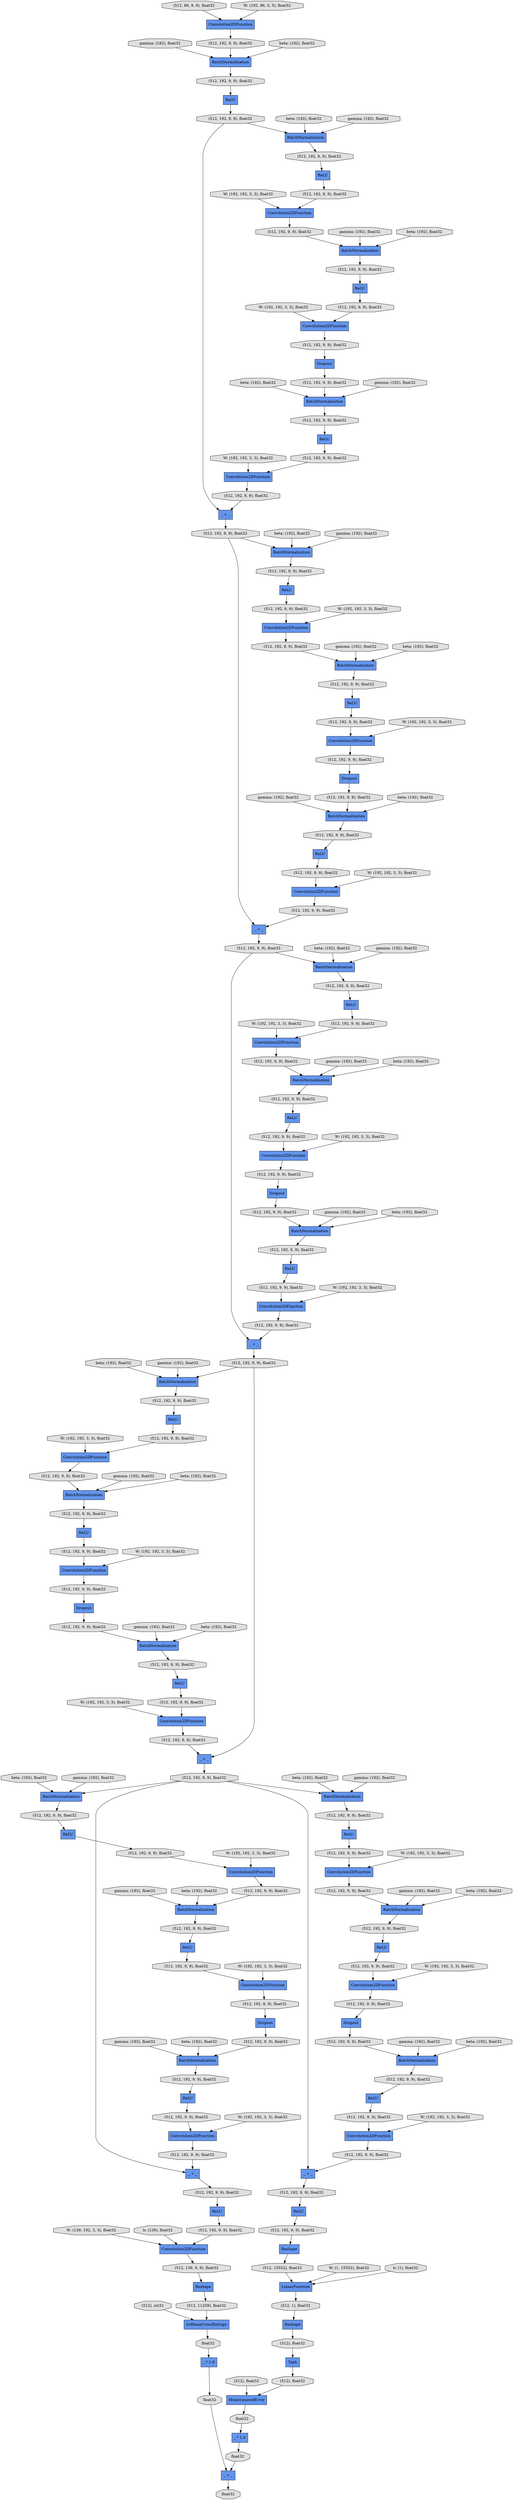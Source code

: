digraph graphname{rankdir=TB;1998488240200 [label="gamma: (192), float32",shape="octagon",fillcolor="#E0E0E0",style="filled"];1992899551360 [label="(512, 192, 9, 9), float32",shape="octagon",fillcolor="#E0E0E0",style="filled"];1998460608640 [label="(512, 192, 9, 9), float32",shape="octagon",fillcolor="#E0E0E0",style="filled"];1992899551416 [label="Convolution2DFunction",shape="record",fillcolor="#6495ED",style="filled"];1998460608696 [label="BatchNormalization",shape="record",fillcolor="#6495ED",style="filled"];1992899551472 [label="ReLU",shape="record",fillcolor="#6495ED",style="filled"];1998460608752 [label="(512, 192, 9, 9), float32",shape="octagon",fillcolor="#E0E0E0",style="filled"];1994442588456 [label="W: (192, 192, 3, 3), float32",shape="octagon",fillcolor="#E0E0E0",style="filled"];1994442211624 [label="gamma: (192), float32",shape="octagon",fillcolor="#E0E0E0",style="filled"];1992899518816 [label="_ + _",shape="record",fillcolor="#6495ED",style="filled"];1992899518872 [label="(512, 192, 9, 9), float32",shape="octagon",fillcolor="#E0E0E0",style="filled"];1998488240592 [label="beta: (192), float32",shape="octagon",fillcolor="#E0E0E0",style="filled"];1992899518928 [label="(512, 192, 9, 9), float32",shape="octagon",fillcolor="#E0E0E0",style="filled"];1992899551752 [label="ReLU",shape="record",fillcolor="#6495ED",style="filled"];1992899518984 [label="Convolution2DFunction",shape="record",fillcolor="#6495ED",style="filled"];1998460609032 [label="ReLU",shape="record",fillcolor="#6495ED",style="filled"];1992899551808 [label="BatchNormalization",shape="record",fillcolor="#6495ED",style="filled"];1998460609088 [label="BatchNormalization",shape="record",fillcolor="#6495ED",style="filled"];1992899551864 [label="(512, 192, 9, 9), float32",shape="octagon",fillcolor="#E0E0E0",style="filled"];1998460609144 [label="(512, 192, 9, 9), float32",shape="octagon",fillcolor="#E0E0E0",style="filled"];1992899551920 [label="Convolution2DFunction",shape="record",fillcolor="#6495ED",style="filled"];1994442588848 [label="W: (192, 192, 3, 3), float32",shape="octagon",fillcolor="#E0E0E0",style="filled"];1998460609200 [label="Convolution2DFunction",shape="record",fillcolor="#6495ED",style="filled"];1992899551976 [label="(512, 192, 9, 9), float32",shape="octagon",fillcolor="#E0E0E0",style="filled"];1992899519208 [label="Convolution2DFunction",shape="record",fillcolor="#6495ED",style="filled"];1998460609256 [label="(512, 192, 9, 9), float32",shape="octagon",fillcolor="#E0E0E0",style="filled"];1998488240928 [label="gamma: (192), float32",shape="octagon",fillcolor="#E0E0E0",style="filled"];1992899552088 [label="(512, 192, 9, 9), float32",shape="octagon",fillcolor="#E0E0E0",style="filled"];1992899519320 [label="(512, 192, 9, 9), float32",shape="octagon",fillcolor="#E0E0E0",style="filled"];1998460609368 [label="(512, 192, 9, 9), float32",shape="octagon",fillcolor="#E0E0E0",style="filled"];1992899519376 [label="(512, 192, 9, 9), float32",shape="octagon",fillcolor="#E0E0E0",style="filled"];1992899552144 [label="BatchNormalization",shape="record",fillcolor="#6495ED",style="filled"];1998460609424 [label="BatchNormalization",shape="record",fillcolor="#6495ED",style="filled"];1992899519488 [label="(512, 192, 9, 9), float32",shape="octagon",fillcolor="#E0E0E0",style="filled"];1992899519544 [label="(512, 192, 9, 9), float32",shape="octagon",fillcolor="#E0E0E0",style="filled"];1994442589240 [label="gamma: (192), float32",shape="octagon",fillcolor="#E0E0E0",style="filled"];1998488241320 [label="beta: (192), float32",shape="octagon",fillcolor="#E0E0E0",style="filled"];1992899519712 [label="ReLU",shape="record",fillcolor="#6495ED",style="filled"];1992899552592 [label="Dropout",shape="record",fillcolor="#6495ED",style="filled"];1998460609872 [label="Dropout",shape="record",fillcolor="#6495ED",style="filled"];1992899552648 [label="(512, 192, 9, 9), float32",shape="octagon",fillcolor="#E0E0E0",style="filled"];1998460609928 [label="(512, 192, 9, 9), float32",shape="octagon",fillcolor="#E0E0E0",style="filled"];1994442589632 [label="beta: (192), float32",shape="octagon",fillcolor="#E0E0E0",style="filled"];1998488241656 [label="gamma: (192), float32",shape="octagon",fillcolor="#E0E0E0",style="filled"];1992899519992 [label="ReLU",shape="record",fillcolor="#6495ED",style="filled"];1992899520048 [label="BatchNormalization",shape="record",fillcolor="#6495ED",style="filled"];1998460610096 [label="(512, 192, 9, 9), float32",shape="octagon",fillcolor="#E0E0E0",style="filled"];1992899552872 [label="(512, 192, 9, 9), float32",shape="octagon",fillcolor="#E0E0E0",style="filled"];1992899520104 [label="(512, 192, 9, 9), float32",shape="octagon",fillcolor="#E0E0E0",style="filled"];1998460610152 [label="(512, 192, 9, 9), float32",shape="octagon",fillcolor="#E0E0E0",style="filled"];1992899520160 [label="Convolution2DFunction",shape="record",fillcolor="#6495ED",style="filled"];1992899520216 [label="(512, 192, 9, 9), float32",shape="octagon",fillcolor="#E0E0E0",style="filled"];1998510827224 [label="Convolution2DFunction",shape="record",fillcolor="#6495ED",style="filled"];1994442589968 [label="gamma: (192), float32",shape="octagon",fillcolor="#E0E0E0",style="filled"];1992899520328 [label="(512, 192, 9, 9), float32",shape="octagon",fillcolor="#E0E0E0",style="filled"];1998460610376 [label="_ + _",shape="record",fillcolor="#6495ED",style="filled"];1998510827336 [label="BatchNormalization",shape="record",fillcolor="#6495ED",style="filled"];1992899520384 [label="BatchNormalization",shape="record",fillcolor="#6495ED",style="filled"];1998488242048 [label="beta: (192), float32",shape="octagon",fillcolor="#E0E0E0",style="filled"];1992899553152 [label="_ + _",shape="record",fillcolor="#6495ED",style="filled"];1992899553208 [label="(512, 192, 9, 9), float32",shape="octagon",fillcolor="#E0E0E0",style="filled"];1998460610488 [label="Convolution2DFunction",shape="record",fillcolor="#6495ED",style="filled"];1998460610432 [label="(512, 192, 9, 9), float32",shape="octagon",fillcolor="#E0E0E0",style="filled"];1998510827392 [label="(512, 86, 9, 9), float32",shape="octagon",fillcolor="#E0E0E0",style="filled"];1992899553264 [label="(512, 192, 9, 9), float32",shape="octagon",fillcolor="#E0E0E0",style="filled"];1998460610544 [label="ReLU",shape="record",fillcolor="#6495ED",style="filled"];1992899553320 [label="Convolution2DFunction",shape="record",fillcolor="#6495ED",style="filled"];1998510827560 [label="BatchNormalization",shape="record",fillcolor="#6495ED",style="filled"];1992899553376 [label="ReLU",shape="record",fillcolor="#6495ED",style="filled"];1998510827616 [label="(512, 192, 9, 9), float32",shape="octagon",fillcolor="#E0E0E0",style="filled"];1994442590360 [label="beta: (192), float32",shape="octagon",fillcolor="#E0E0E0",style="filled"];1998488242384 [label="W: (139, 192, 3, 3), float32",shape="octagon",fillcolor="#E0E0E0",style="filled"];1998460610768 [label="Convolution2DFunction",shape="record",fillcolor="#6495ED",style="filled"];1998510827784 [label="(512, 192, 9, 9), float32",shape="octagon",fillcolor="#E0E0E0",style="filled"];1992899520832 [label="Dropout",shape="record",fillcolor="#6495ED",style="filled"];1998460610880 [label="(512, 192, 9, 9), float32",shape="octagon",fillcolor="#E0E0E0",style="filled"];1998510827840 [label="ReLU",shape="record",fillcolor="#6495ED",style="filled"];1992899520888 [label="(512, 192, 9, 9), float32",shape="octagon",fillcolor="#E0E0E0",style="filled"];1998460610936 [label="(512, 192, 9, 9), float32",shape="octagon",fillcolor="#E0E0E0",style="filled"];1998488242608 [label="b: (139), float32",shape="octagon",fillcolor="#E0E0E0",style="filled"];1998460610992 [label="BatchNormalization",shape="record",fillcolor="#6495ED",style="filled"];1998460611048 [label="(512, 192, 9, 9), float32",shape="octagon",fillcolor="#E0E0E0",style="filled"];1994442590696 [label="gamma: (192), float32",shape="octagon",fillcolor="#E0E0E0",style="filled"];1992899553824 [label="(512, 192, 9, 9), float32",shape="octagon",fillcolor="#E0E0E0",style="filled"];1992899521056 [label="(512, 192, 9, 9), float32",shape="octagon",fillcolor="#E0E0E0",style="filled"];1998460611104 [label="(512, 192, 9, 9), float32",shape="octagon",fillcolor="#E0E0E0",style="filled"];1992899521112 [label="(512, 192, 9, 9), float32",shape="octagon",fillcolor="#E0E0E0",style="filled"];1992899553936 [label="(512, 192, 9, 9), float32",shape="octagon",fillcolor="#E0E0E0",style="filled"];1998510828176 [label="Convolution2DFunction",shape="record",fillcolor="#6495ED",style="filled"];1994276522640 [label="W: (192, 86, 5, 5), float32",shape="octagon",fillcolor="#E0E0E0",style="filled"];1998460611272 [label="ReLU",shape="record",fillcolor="#6495ED",style="filled"];1992899554048 [label="Reshape",shape="record",fillcolor="#6495ED",style="filled"];1998510828288 [label="BatchNormalization",shape="record",fillcolor="#6495ED",style="filled"];1992899521336 [label="_ + _",shape="record",fillcolor="#6495ED",style="filled"];1998510828344 [label="(512, 192, 9, 9), float32",shape="octagon",fillcolor="#E0E0E0",style="filled"];1992899554160 [label="(512, 192, 9, 9), float32",shape="octagon",fillcolor="#E0E0E0",style="filled"];1992899521392 [label="(512, 192, 9, 9), float32",shape="octagon",fillcolor="#E0E0E0",style="filled"];1998488243056 [label="W: (192, 192, 3, 3), float32",shape="octagon",fillcolor="#E0E0E0",style="filled"];1992899554216 [label="ReLU",shape="record",fillcolor="#6495ED",style="filled"];1992899521448 [label="Convolution2DFunction",shape="record",fillcolor="#6495ED",style="filled"];1994442591088 [label="beta: (192), float32",shape="octagon",fillcolor="#E0E0E0",style="filled"];1998510828400 [label="(512, 192, 9, 9), float32",shape="octagon",fillcolor="#E0E0E0",style="filled"];1992899521504 [label="ReLU",shape="record",fillcolor="#6495ED",style="filled"];1998460611552 [label="ReLU",shape="record",fillcolor="#6495ED",style="filled"];1998510828512 [label="ReLU",shape="record",fillcolor="#6495ED",style="filled"];1998460611608 [label="BatchNormalization",shape="record",fillcolor="#6495ED",style="filled"];1998460611664 [label="(512, 192, 9, 9), float32",shape="octagon",fillcolor="#E0E0E0",style="filled"];1992899554440 [label="(512, 192, 9, 9), float32",shape="octagon",fillcolor="#E0E0E0",style="filled"];1998460611720 [label="Convolution2DFunction",shape="record",fillcolor="#6495ED",style="filled"];1998460611776 [label="(512, 192, 9, 9), float32",shape="octagon",fillcolor="#E0E0E0",style="filled"];1998510828736 [label="ReLU",shape="record",fillcolor="#6495ED",style="filled"];1992899554552 [label="Reshape",shape="record",fillcolor="#6495ED",style="filled"];1998488243448 [label="W: (192, 192, 3, 3), float32",shape="octagon",fillcolor="#E0E0E0",style="filled"];1994442591480 [label="W: (192, 192, 3, 3), float32",shape="octagon",fillcolor="#E0E0E0",style="filled"];1998510828792 [label="BatchNormalization",shape="record",fillcolor="#6495ED",style="filled"];1992899521840 [label="(512, 192, 9, 9), float32",shape="octagon",fillcolor="#E0E0E0",style="filled"];1998460611888 [label="(512, 192, 9, 9), float32",shape="octagon",fillcolor="#E0E0E0",style="filled"];1998510828848 [label="(512, 192, 9, 9), float32",shape="octagon",fillcolor="#E0E0E0",style="filled"];1992899521896 [label="(512, 192, 9, 9), float32",shape="octagon",fillcolor="#E0E0E0",style="filled"];1998460611944 [label="BatchNormalization",shape="record",fillcolor="#6495ED",style="filled"];1998510828904 [label="Convolution2DFunction",shape="record",fillcolor="#6495ED",style="filled"];1992899521952 [label="Reshape",shape="record",fillcolor="#6495ED",style="filled"];1998510828960 [label="(512, 192, 9, 9), float32",shape="octagon",fillcolor="#E0E0E0",style="filled"];1992899522008 [label="Convolution2DFunction",shape="record",fillcolor="#6495ED",style="filled"];1992899554832 [label="(512, 15552), float32",shape="octagon",fillcolor="#E0E0E0",style="filled"];1992899522064 [label="(512, 192, 9, 9), float32",shape="octagon",fillcolor="#E0E0E0",style="filled"];1998460612112 [label="ReLU",shape="record",fillcolor="#6495ED",style="filled"];1992899554888 [label="LinearFunction",shape="record",fillcolor="#6495ED",style="filled"];1992899522120 [label="ReLU",shape="record",fillcolor="#6495ED",style="filled"];1998510829128 [label="(512, 192, 9, 9), float32",shape="octagon",fillcolor="#E0E0E0",style="filled"];1998488243840 [label="W: (192, 192, 3, 3), float32",shape="octagon",fillcolor="#E0E0E0",style="filled"];1994442591872 [label="W: (192, 192, 3, 3), float32",shape="octagon",fillcolor="#E0E0E0",style="filled"];1998510829184 [label="BatchNormalization",shape="record",fillcolor="#6495ED",style="filled"];1992899522232 [label="(512, 192, 9, 9), float32",shape="octagon",fillcolor="#E0E0E0",style="filled"];1992899555056 [label="SoftmaxCrossEntropy",shape="record",fillcolor="#6495ED",style="filled"];1998460612336 [label="(512, 192, 9, 9), float32",shape="octagon",fillcolor="#E0E0E0",style="filled"];1992899555112 [label="(512, 1), float32",shape="octagon",fillcolor="#E0E0E0",style="filled"];1998460612392 [label="Dropout",shape="record",fillcolor="#6495ED",style="filled"];1992899555168 [label="(512), float32",shape="octagon",fillcolor="#E0E0E0",style="filled"];1992899522400 [label="(512, 139, 9, 9), float32",shape="octagon",fillcolor="#E0E0E0",style="filled"];1998460612448 [label="(512, 192, 9, 9), float32",shape="octagon",fillcolor="#E0E0E0",style="filled"];1992899522456 [label="BatchNormalization",shape="record",fillcolor="#6495ED",style="filled"];1992899522512 [label="(512, 11259), float32",shape="octagon",fillcolor="#E0E0E0",style="filled"];1992899588168 [label="Tanh",shape="record",fillcolor="#6495ED",style="filled"];1998488260680 [label="gamma: (192), float32",shape="octagon",fillcolor="#E0E0E0",style="filled"];1998488211528 [label="W: (192, 192, 3, 3), float32",shape="octagon",fillcolor="#E0E0E0",style="filled"];1992899588224 [label="(512), int32",shape="octagon",fillcolor="#E0E0E0",style="filled"];1998460539008 [label="Dropout",shape="record",fillcolor="#6495ED",style="filled"];1998460539064 [label="(512, 192, 9, 9), float32",shape="octagon",fillcolor="#E0E0E0",style="filled"];1994442551536 [label="beta: (192), float32",shape="octagon",fillcolor="#E0E0E0",style="filled"];1998460539176 [label="(512, 192, 9, 9), float32",shape="octagon",fillcolor="#E0E0E0",style="filled"];1998460539288 [label="(512, 192, 9, 9), float32",shape="octagon",fillcolor="#E0E0E0",style="filled"];1998488261072 [label="beta: (192), float32",shape="octagon",fillcolor="#E0E0E0",style="filled"];1998488211920 [label="gamma: (192), float32",shape="octagon",fillcolor="#E0E0E0",style="filled"];1994442551816 [label="W: (192, 192, 3, 3), float32",shape="octagon",fillcolor="#E0E0E0",style="filled"];1998488261408 [label="gamma: (192), float32",shape="octagon",fillcolor="#E0E0E0",style="filled"];1998488212312 [label="beta: (192), float32",shape="octagon",fillcolor="#E0E0E0",style="filled"];1998460539736 [label="(512, 192, 9, 9), float32",shape="octagon",fillcolor="#E0E0E0",style="filled"];1994442552208 [label="W: (192, 192, 3, 3), float32",shape="octagon",fillcolor="#E0E0E0",style="filled"];1998460539792 [label="Convolution2DFunction",shape="record",fillcolor="#6495ED",style="filled"];1998460539848 [label="_ + _",shape="record",fillcolor="#6495ED",style="filled"];1992899589120 [label="float32",shape="octagon",fillcolor="#E0E0E0",style="filled"];1998460539904 [label="ReLU",shape="record",fillcolor="#6495ED",style="filled"];1998488261800 [label="beta: (192), float32",shape="octagon",fillcolor="#E0E0E0",style="filled"];1998488212648 [label="gamma: (192), float32",shape="octagon",fillcolor="#E0E0E0",style="filled"];1992899589344 [label="(512), float32",shape="octagon",fillcolor="#E0E0E0",style="filled"];1998460540128 [label="Convolution2DFunction",shape="record",fillcolor="#6495ED",style="filled"];1992899589400 [label="_ * 1.0",shape="record",fillcolor="#6495ED",style="filled"];1994442552600 [label="W: (192, 192, 3, 3), float32",shape="octagon",fillcolor="#E0E0E0",style="filled"];1992899589456 [label="MeanSquaredError",shape="record",fillcolor="#6495ED",style="filled"];1998460540240 [label="(512, 192, 9, 9), float32",shape="octagon",fillcolor="#E0E0E0",style="filled"];1998460540296 [label="(512, 192, 9, 9), float32",shape="octagon",fillcolor="#E0E0E0",style="filled"];1998460540352 [label="(512, 192, 9, 9), float32",shape="octagon",fillcolor="#E0E0E0",style="filled"];1992899589624 [label="(512), float32",shape="octagon",fillcolor="#E0E0E0",style="filled"];1998488262136 [label="gamma: (192), float32",shape="octagon",fillcolor="#E0E0E0",style="filled"];1998460540408 [label="BatchNormalization",shape="record",fillcolor="#6495ED",style="filled"];1994442487288 [label="beta: (192), float32",shape="octagon",fillcolor="#E0E0E0",style="filled"];1998488213040 [label="beta: (192), float32",shape="octagon",fillcolor="#E0E0E0",style="filled"];1998460540464 [label="(512, 192, 9, 9), float32",shape="octagon",fillcolor="#E0E0E0",style="filled"];1994442552992 [label="gamma: (192), float32",shape="octagon",fillcolor="#E0E0E0",style="filled"];1998460540632 [label="ReLU",shape="record",fillcolor="#6495ED",style="filled"];1994442487568 [label="W: (192, 192, 3, 3), float32",shape="octagon",fillcolor="#E0E0E0",style="filled"];1998488262528 [label="beta: (192), float32",shape="octagon",fillcolor="#E0E0E0",style="filled"];1998488213376 [label="gamma: (192), float32",shape="octagon",fillcolor="#E0E0E0",style="filled"];1992899590128 [label="float32",shape="octagon",fillcolor="#E0E0E0",style="filled"];1998460540912 [label="ReLU",shape="record",fillcolor="#6495ED",style="filled"];1998460540968 [label="BatchNormalization",shape="record",fillcolor="#6495ED",style="filled"];1994442553384 [label="beta: (192), float32",shape="octagon",fillcolor="#E0E0E0",style="filled"];1992899590240 [label="float32",shape="octagon",fillcolor="#E0E0E0",style="filled"];1998460541024 [label="(512, 192, 9, 9), float32",shape="octagon",fillcolor="#E0E0E0",style="filled"];1992899590296 [label="_ * 1.0",shape="record",fillcolor="#6495ED",style="filled"];1998460541080 [label="Convolution2DFunction",shape="record",fillcolor="#6495ED",style="filled"];1994442487960 [label="W: (192, 192, 3, 3), float32",shape="octagon",fillcolor="#E0E0E0",style="filled"];1998488262864 [label="W: (1, 15552), float32",shape="octagon",fillcolor="#E0E0E0",style="filled"];1998460541136 [label="(512, 192, 9, 9), float32",shape="octagon",fillcolor="#E0E0E0",style="filled"];1998488213768 [label="beta: (192), float32",shape="octagon",fillcolor="#E0E0E0",style="filled"];1998460541248 [label="(512, 192, 9, 9), float32",shape="octagon",fillcolor="#E0E0E0",style="filled"];1998460541304 [label="BatchNormalization",shape="record",fillcolor="#6495ED",style="filled"];1994442553720 [label="gamma: (192), float32",shape="octagon",fillcolor="#E0E0E0",style="filled"];1992899590576 [label="float32",shape="octagon",fillcolor="#E0E0E0",style="filled"];1998488263088 [label="b: (1), float32",shape="octagon",fillcolor="#E0E0E0",style="filled"];1992899590632 [label="_ + _",shape="record",fillcolor="#6495ED",style="filled"];1994442488352 [label="W: (192, 192, 3, 3), float32",shape="octagon",fillcolor="#E0E0E0",style="filled"];1992899590800 [label="float32",shape="octagon",fillcolor="#E0E0E0",style="filled"];1994442554112 [label="beta: (192), float32",shape="octagon",fillcolor="#E0E0E0",style="filled"];1998460541752 [label="Dropout",shape="record",fillcolor="#6495ED",style="filled"];1998488214384 [label="W: (192, 192, 3, 3), float32",shape="octagon",fillcolor="#E0E0E0",style="filled"];1998460541808 [label="(512, 192, 9, 9), float32",shape="octagon",fillcolor="#E0E0E0",style="filled"];1994442488744 [label="gamma: (192), float32",shape="octagon",fillcolor="#E0E0E0",style="filled"];1998460541976 [label="(512, 192, 9, 9), float32",shape="octagon",fillcolor="#E0E0E0",style="filled"];1994442554448 [label="gamma: (192), float32",shape="octagon",fillcolor="#E0E0E0",style="filled"];1998460542032 [label="(512, 192, 9, 9), float32",shape="octagon",fillcolor="#E0E0E0",style="filled"];1994442489024 [label="beta: (192), float32",shape="octagon",fillcolor="#E0E0E0",style="filled"];1998488214776 [label="W: (192, 192, 3, 3), float32",shape="octagon",fillcolor="#E0E0E0",style="filled"];1998460542256 [label="_ + _",shape="record",fillcolor="#6495ED",style="filled"];1998460542312 [label="(512, 192, 9, 9), float32",shape="octagon",fillcolor="#E0E0E0",style="filled"];1998460542368 [label="Convolution2DFunction",shape="record",fillcolor="#6495ED",style="filled"];1994442489248 [label="gamma: (192), float32",shape="octagon",fillcolor="#E0E0E0",style="filled"];1998460542424 [label="ReLU",shape="record",fillcolor="#6495ED",style="filled"];1994442554840 [label="beta: (192), float32",shape="octagon",fillcolor="#E0E0E0",style="filled"];1998460542480 [label="Convolution2DFunction",shape="record",fillcolor="#6495ED",style="filled"];1998488215168 [label="W: (192, 192, 3, 3), float32",shape="octagon",fillcolor="#E0E0E0",style="filled"];1998460542648 [label="ReLU",shape="record",fillcolor="#6495ED",style="filled"];1994442489528 [label="beta: (192), float32",shape="octagon",fillcolor="#E0E0E0",style="filled"];1998460542760 [label="(512, 192, 9, 9), float32",shape="octagon",fillcolor="#E0E0E0",style="filled"];1994442555232 [label="W: (192, 192, 3, 3), float32",shape="octagon",fillcolor="#E0E0E0",style="filled"];1998460542816 [label="(512, 192, 9, 9), float32",shape="octagon",fillcolor="#E0E0E0",style="filled"];1994442489752 [label="gamma: (192), float32",shape="octagon",fillcolor="#E0E0E0",style="filled"];1998460542480 -> 1998460609368;1992899518816 -> 1992899519376;1992899552144 -> 1992899553264;1992899520048 -> 1992899520216;1992899519488 -> 1992899519712;1992899590632 -> 1992899590800;1992899521952 -> 1992899522512;1998460610936 -> 1992899518816;1998460611552 -> 1998460612448;1998460608640 -> 1998460610376;1992899518928 -> 1998460612112;1998460540912 -> 1998460541808;1998460610768 -> 1998460611888;1998510827784 -> 1998510827336;1992899588224 -> 1992899555056;1998460539904 -> 1998460540240;1992899553208 -> 1992899552144;1998460608640 -> 1998460540408;1998460542032 -> 1998460541752;1994442553720 -> 1998460540968;1998488241656 -> 1992899520384;1992899551864 -> 1992899551416;1992899551360 -> 1992899551472;1994442589632 -> 1998460540408;1992899554888 -> 1992899555112;1998488243056 -> 1992899551416;1998460539848 -> 1998460540352;1998488243448 -> 1992899551920;1992899520384 -> 1992899521056;1992899519992 -> 1992899520888;1992899551976 -> 1992899551752;1998460609256 -> 1998460609032;1998510829184 -> 1998460539176;1998510828176 -> 1998510829128;1998488242608 -> 1992899522008;1992899589400 -> 1992899590240;1994442487568 -> 1998510828176;1992899590128 -> 1992899590296;1992899521840 -> 1992899521448;1992899554552 -> 1992899554832;1998488260680 -> 1992899522456;1994442552600 -> 1998460542368;1992899522456 -> 1992899551360;1994442555232 -> 1998460542480;1992899553936 -> 1992899554216;1992899520832 -> 1992899521392;1998488213040 -> 1998460611608;1992899588168 -> 1992899589344;1992899551808 -> 1992899551976;1998460609088 -> 1998460609256;1998510827224 -> 1998510827784;1998488242048 -> 1992899520384;1998460612448 -> 1998460611720;1998460611944 -> 1992899518928;1992899521504 -> 1992899521840;1998460541976 -> 1998460542424;1998460610488 -> 1998460611104;1992899522512 -> 1992899555056;1998460540128 -> 1998460541248;1994442552208 -> 1998460541080;1998510828792 -> 1998510828960;1998488240592 -> 1998460610992;1992899553152 -> 1992899553936;1998510828512 -> 1998510828848;1992899520160 -> 1992899521112;1998488243840 -> 1992899553320;1992899520888 -> 1992899520160;1994442554112 -> 1998460540968;1998488214776 -> 1992899520160;1992899519712 -> 1992899520104;1998460542816 -> 1998460542256;1998460540632 -> 1998460541024;1994442551536 -> 1998510829184;1992899551920 -> 1992899552872;1998460609200 -> 1998460610152;1998510828848 -> 1998510828176;1998510828344 -> 1998460539848;1998460609144 -> 1998460542480;1998460611104 -> 1998460610376;1992899590240 -> 1992899590632;1992899552088 -> 1992899551808;1992899589456 -> 1992899590128;1998460609368 -> 1998460609088;1994442554840 -> 1998460541304;1998488212648 -> 1998460611608;1998460609424 -> 1998460610096;1998460539792 -> 1998460540464;1994442589968 -> 1998460609088;1998460541024 -> 1998460540128;1992899553264 -> 1992899553376;1992899521448 -> 1992899522064;1998460541248 -> 1998460540968;1994442551816 -> 1998460540128;1998460539736 -> 1998510829184;1998460539064 -> 1998510828904;1998488262528 -> 1992899552144;1998510827616 -> 1998510827840;1998460540296 -> 1998460540632;1994442588848 -> 1998460610488;1998460612336 -> 1998460612392;1998488212312 -> 1998460608696;1998510827840 -> 1998510828344;1992899552648 -> 1992899551920;1998460611888 -> 1998460611608;1992899518872 -> 1998460611944;1998460609928 -> 1998460609200;1998460612112 -> 1992899519320;1992899551752 -> 1992899552648;1998460609032 -> 1998460609928;1992899522008 -> 1992899522400;1992899553320 -> 1992899554160;1992899521112 -> 1992899520832;1998510827560 -> 1998510828400;1998510828736 -> 1998460539064;1992899554160 -> 1992899553152;1998488215168 -> 1992899521448;1992899521392 -> 1992899520384;1998460610880 -> 1998460610488;1998460610992 -> 1992899519488;1998460609872 -> 1998460610432;1998460540352 -> 1998460542256;1994442553384 -> 1998510828288;1998510828904 -> 1998460539288;1998510828400 -> 1998510828512;1992899519544 -> 1992899518816;1994276522640 -> 1998510827224;1998460610936 -> 1998460608696;1992899522400 -> 1992899521952;1998460542760 -> 1998460542368;1992899555168 -> 1992899588168;1994442589240 -> 1998460540408;1992899519376 -> 1998460610992;1998460540968 -> 1998460541136;1992899551472 -> 1992899551864;1998488213376 -> 1998460611944;1998460541080 -> 1998460542032;1998510828960 -> 1998510828736;1994442591088 -> 1998460609424;1998460542256 -> 1998460608640;1992899519320 -> 1992899518984;1992899552592 -> 1992899553208;1998460612392 -> 1992899518872;1998460542368 -> 1998460542816;1992899519376 -> 1992899522456;1998460611664 -> 1998460610768;1998488211920 -> 1998460608696;1998460608752 -> 1998460542648;1998460611776 -> 1998460611552;1998510827336 -> 1998510827616;1998488262136 -> 1992899552144;1994442489752 -> 1998510829184;1994442554448 -> 1998460541304;1994442588456 -> 1998460609200;1998460611720 -> 1998460612336;1992899590296 -> 1992899590576;1998488240928 -> 1992899520048;1998460611608 -> 1998460611776;1992899519376 -> 1992899553152;1998460611272 -> 1998460611664;1992899521896 -> 1992899522120;1998488213768 -> 1998460611944;1992899553376 -> 1992899553824;1998488263088 -> 1992899554888;1998460610096 -> 1998460610544;1992899590576 -> 1992899590632;1992899521336 -> 1992899521896;1998460541752 -> 1998460542312;1998488211528 -> 1992899518984;1998460542424 -> 1998460542760;1992899520328 -> 1992899520048;1998510829128 -> 1998510828792;1998460540408 -> 1998460608752;1992899554832 -> 1992899554888;1992899522232 -> 1992899522008;1998488240200 -> 1998460610992;1992899554216 -> 1992899554440;1998460541808 -> 1998460541080;1994442591872 -> 1998460611720;1998460540464 -> 1998460539848;1998460541304 -> 1998460541976;1994442489528 -> 1998510828792;1998460539288 -> 1998460539008;1992899520216 -> 1992899519992;1992899522120 -> 1992899522232;1992899520104 -> 1992899519208;1994442489248 -> 1998510828792;1998460542648 -> 1998460609144;1998488261800 -> 1992899551808;1994442552992 -> 1998510828288;1992899552872 -> 1992899552592;1998460610152 -> 1998460609872;1992899589120 -> 1992899589400;1992899554048 -> 1992899555168;1992899555112 -> 1992899554048;1994442488744 -> 1998510827560;1994442590360 -> 1998460609088;1994442488352 -> 1998460539792;1994442590696 -> 1998460609424;1998488241320 -> 1992899520048;1992899554440 -> 1992899554552;1998460540240 -> 1998460539792;1998460610376 -> 1998460610936;1994442591480 -> 1998460610768;1998460542312 -> 1998460541304;1998460539176 -> 1998460539904;1998460608696 -> 1998460611048;1992899555056 -> 1992899589120;1998488261408 -> 1992899551808;1994442487960 -> 1998510828904;1998488214384 -> 1992899519208;1992899522064 -> 1992899521336;1998510827392 -> 1998510827224;1992899553824 -> 1992899553320;1998460610544 -> 1998460610880;1992899519208 -> 1992899520328;1994442487288 -> 1998510827336;1992899589624 -> 1992899589456;1998460541136 -> 1998460540912;1994442211624 -> 1998510827336;1998460611048 -> 1998460611272;1994442489024 -> 1998510827560;1998460540352 -> 1998510828288;1998488262864 -> 1992899554888;1992899519376 -> 1992899521336;1992899521056 -> 1992899521504;1998460539008 -> 1998460539736;1998460610432 -> 1998460609424;1998510828344 -> 1998510827560;1998488242384 -> 1992899522008;1992899589344 -> 1992899589456;1992899551416 -> 1992899552088;1998488261072 -> 1992899522456;1992899518984 -> 1992899519544;1998510828288 -> 1998460540296;}